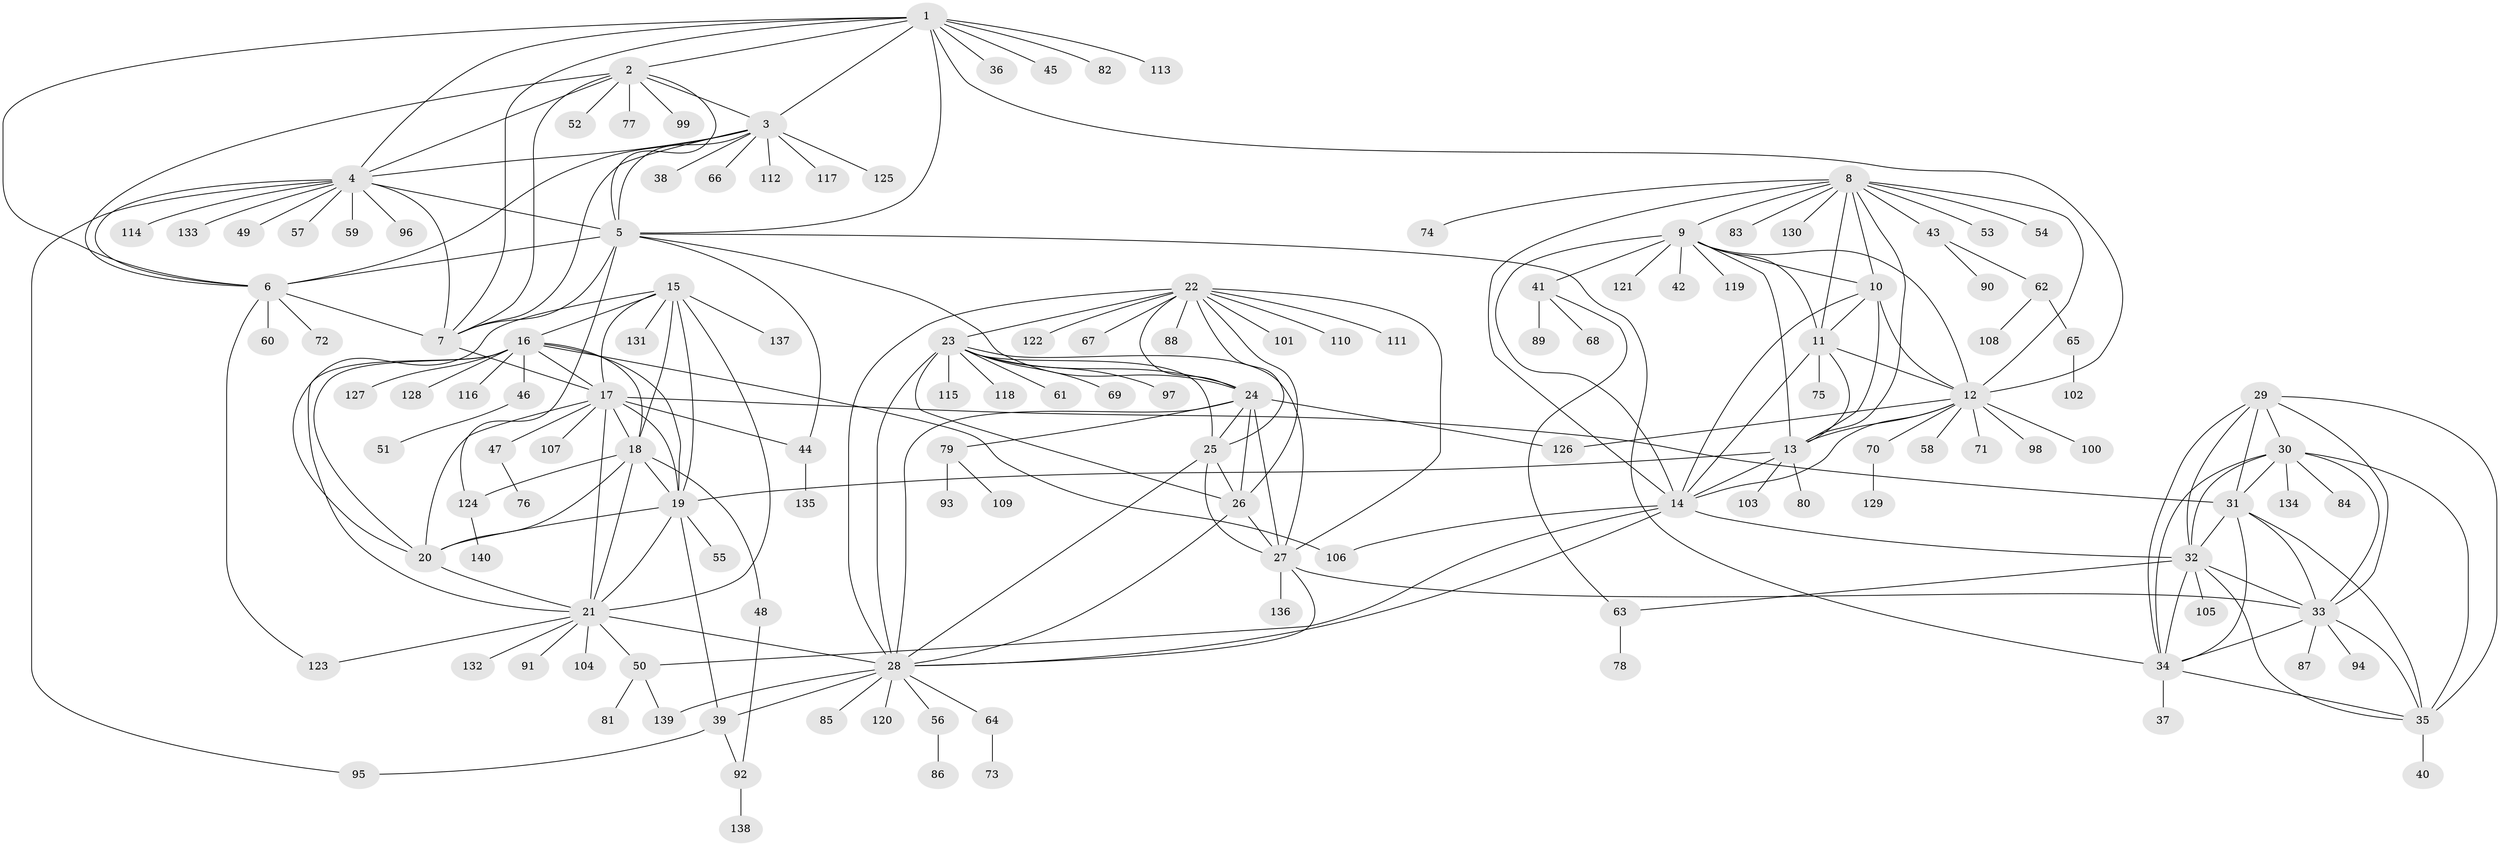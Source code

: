 // coarse degree distribution, {8: 0.023809523809523808, 6: 0.011904761904761904, 3: 0.03571428571428571, 12: 0.023809523809523808, 7: 0.03571428571428571, 2: 0.07142857142857142, 1: 0.7619047619047619, 15: 0.023809523809523808, 18: 0.011904761904761904}
// Generated by graph-tools (version 1.1) at 2025/58/03/04/25 21:58:12]
// undirected, 140 vertices, 231 edges
graph export_dot {
graph [start="1"]
  node [color=gray90,style=filled];
  1;
  2;
  3;
  4;
  5;
  6;
  7;
  8;
  9;
  10;
  11;
  12;
  13;
  14;
  15;
  16;
  17;
  18;
  19;
  20;
  21;
  22;
  23;
  24;
  25;
  26;
  27;
  28;
  29;
  30;
  31;
  32;
  33;
  34;
  35;
  36;
  37;
  38;
  39;
  40;
  41;
  42;
  43;
  44;
  45;
  46;
  47;
  48;
  49;
  50;
  51;
  52;
  53;
  54;
  55;
  56;
  57;
  58;
  59;
  60;
  61;
  62;
  63;
  64;
  65;
  66;
  67;
  68;
  69;
  70;
  71;
  72;
  73;
  74;
  75;
  76;
  77;
  78;
  79;
  80;
  81;
  82;
  83;
  84;
  85;
  86;
  87;
  88;
  89;
  90;
  91;
  92;
  93;
  94;
  95;
  96;
  97;
  98;
  99;
  100;
  101;
  102;
  103;
  104;
  105;
  106;
  107;
  108;
  109;
  110;
  111;
  112;
  113;
  114;
  115;
  116;
  117;
  118;
  119;
  120;
  121;
  122;
  123;
  124;
  125;
  126;
  127;
  128;
  129;
  130;
  131;
  132;
  133;
  134;
  135;
  136;
  137;
  138;
  139;
  140;
  1 -- 2;
  1 -- 3;
  1 -- 4;
  1 -- 5;
  1 -- 6;
  1 -- 7;
  1 -- 12;
  1 -- 36;
  1 -- 45;
  1 -- 82;
  1 -- 113;
  2 -- 3;
  2 -- 4;
  2 -- 5;
  2 -- 6;
  2 -- 7;
  2 -- 52;
  2 -- 77;
  2 -- 99;
  3 -- 4;
  3 -- 5;
  3 -- 6;
  3 -- 7;
  3 -- 38;
  3 -- 66;
  3 -- 112;
  3 -- 117;
  3 -- 125;
  4 -- 5;
  4 -- 6;
  4 -- 7;
  4 -- 49;
  4 -- 57;
  4 -- 59;
  4 -- 95;
  4 -- 96;
  4 -- 114;
  4 -- 133;
  5 -- 6;
  5 -- 7;
  5 -- 24;
  5 -- 34;
  5 -- 44;
  5 -- 124;
  6 -- 7;
  6 -- 60;
  6 -- 72;
  6 -- 123;
  7 -- 17;
  8 -- 9;
  8 -- 10;
  8 -- 11;
  8 -- 12;
  8 -- 13;
  8 -- 14;
  8 -- 43;
  8 -- 53;
  8 -- 54;
  8 -- 74;
  8 -- 83;
  8 -- 130;
  9 -- 10;
  9 -- 11;
  9 -- 12;
  9 -- 13;
  9 -- 14;
  9 -- 41;
  9 -- 42;
  9 -- 119;
  9 -- 121;
  10 -- 11;
  10 -- 12;
  10 -- 13;
  10 -- 14;
  11 -- 12;
  11 -- 13;
  11 -- 14;
  11 -- 75;
  12 -- 13;
  12 -- 14;
  12 -- 58;
  12 -- 70;
  12 -- 71;
  12 -- 98;
  12 -- 100;
  12 -- 126;
  13 -- 14;
  13 -- 19;
  13 -- 80;
  13 -- 103;
  14 -- 28;
  14 -- 32;
  14 -- 50;
  14 -- 106;
  15 -- 16;
  15 -- 17;
  15 -- 18;
  15 -- 19;
  15 -- 20;
  15 -- 21;
  15 -- 131;
  15 -- 137;
  16 -- 17;
  16 -- 18;
  16 -- 19;
  16 -- 20;
  16 -- 21;
  16 -- 46;
  16 -- 106;
  16 -- 116;
  16 -- 127;
  16 -- 128;
  17 -- 18;
  17 -- 19;
  17 -- 20;
  17 -- 21;
  17 -- 31;
  17 -- 44;
  17 -- 47;
  17 -- 107;
  18 -- 19;
  18 -- 20;
  18 -- 21;
  18 -- 48;
  18 -- 124;
  19 -- 20;
  19 -- 21;
  19 -- 39;
  19 -- 55;
  20 -- 21;
  21 -- 28;
  21 -- 50;
  21 -- 91;
  21 -- 104;
  21 -- 123;
  21 -- 132;
  22 -- 23;
  22 -- 24;
  22 -- 25;
  22 -- 26;
  22 -- 27;
  22 -- 28;
  22 -- 67;
  22 -- 88;
  22 -- 101;
  22 -- 110;
  22 -- 111;
  22 -- 122;
  23 -- 24;
  23 -- 25;
  23 -- 26;
  23 -- 27;
  23 -- 28;
  23 -- 61;
  23 -- 69;
  23 -- 97;
  23 -- 115;
  23 -- 118;
  24 -- 25;
  24 -- 26;
  24 -- 27;
  24 -- 28;
  24 -- 79;
  24 -- 126;
  25 -- 26;
  25 -- 27;
  25 -- 28;
  26 -- 27;
  26 -- 28;
  27 -- 28;
  27 -- 33;
  27 -- 136;
  28 -- 39;
  28 -- 56;
  28 -- 64;
  28 -- 85;
  28 -- 120;
  28 -- 139;
  29 -- 30;
  29 -- 31;
  29 -- 32;
  29 -- 33;
  29 -- 34;
  29 -- 35;
  30 -- 31;
  30 -- 32;
  30 -- 33;
  30 -- 34;
  30 -- 35;
  30 -- 84;
  30 -- 134;
  31 -- 32;
  31 -- 33;
  31 -- 34;
  31 -- 35;
  32 -- 33;
  32 -- 34;
  32 -- 35;
  32 -- 63;
  32 -- 105;
  33 -- 34;
  33 -- 35;
  33 -- 87;
  33 -- 94;
  34 -- 35;
  34 -- 37;
  35 -- 40;
  39 -- 92;
  39 -- 95;
  41 -- 63;
  41 -- 68;
  41 -- 89;
  43 -- 62;
  43 -- 90;
  44 -- 135;
  46 -- 51;
  47 -- 76;
  48 -- 92;
  50 -- 81;
  50 -- 139;
  56 -- 86;
  62 -- 65;
  62 -- 108;
  63 -- 78;
  64 -- 73;
  65 -- 102;
  70 -- 129;
  79 -- 93;
  79 -- 109;
  92 -- 138;
  124 -- 140;
}

